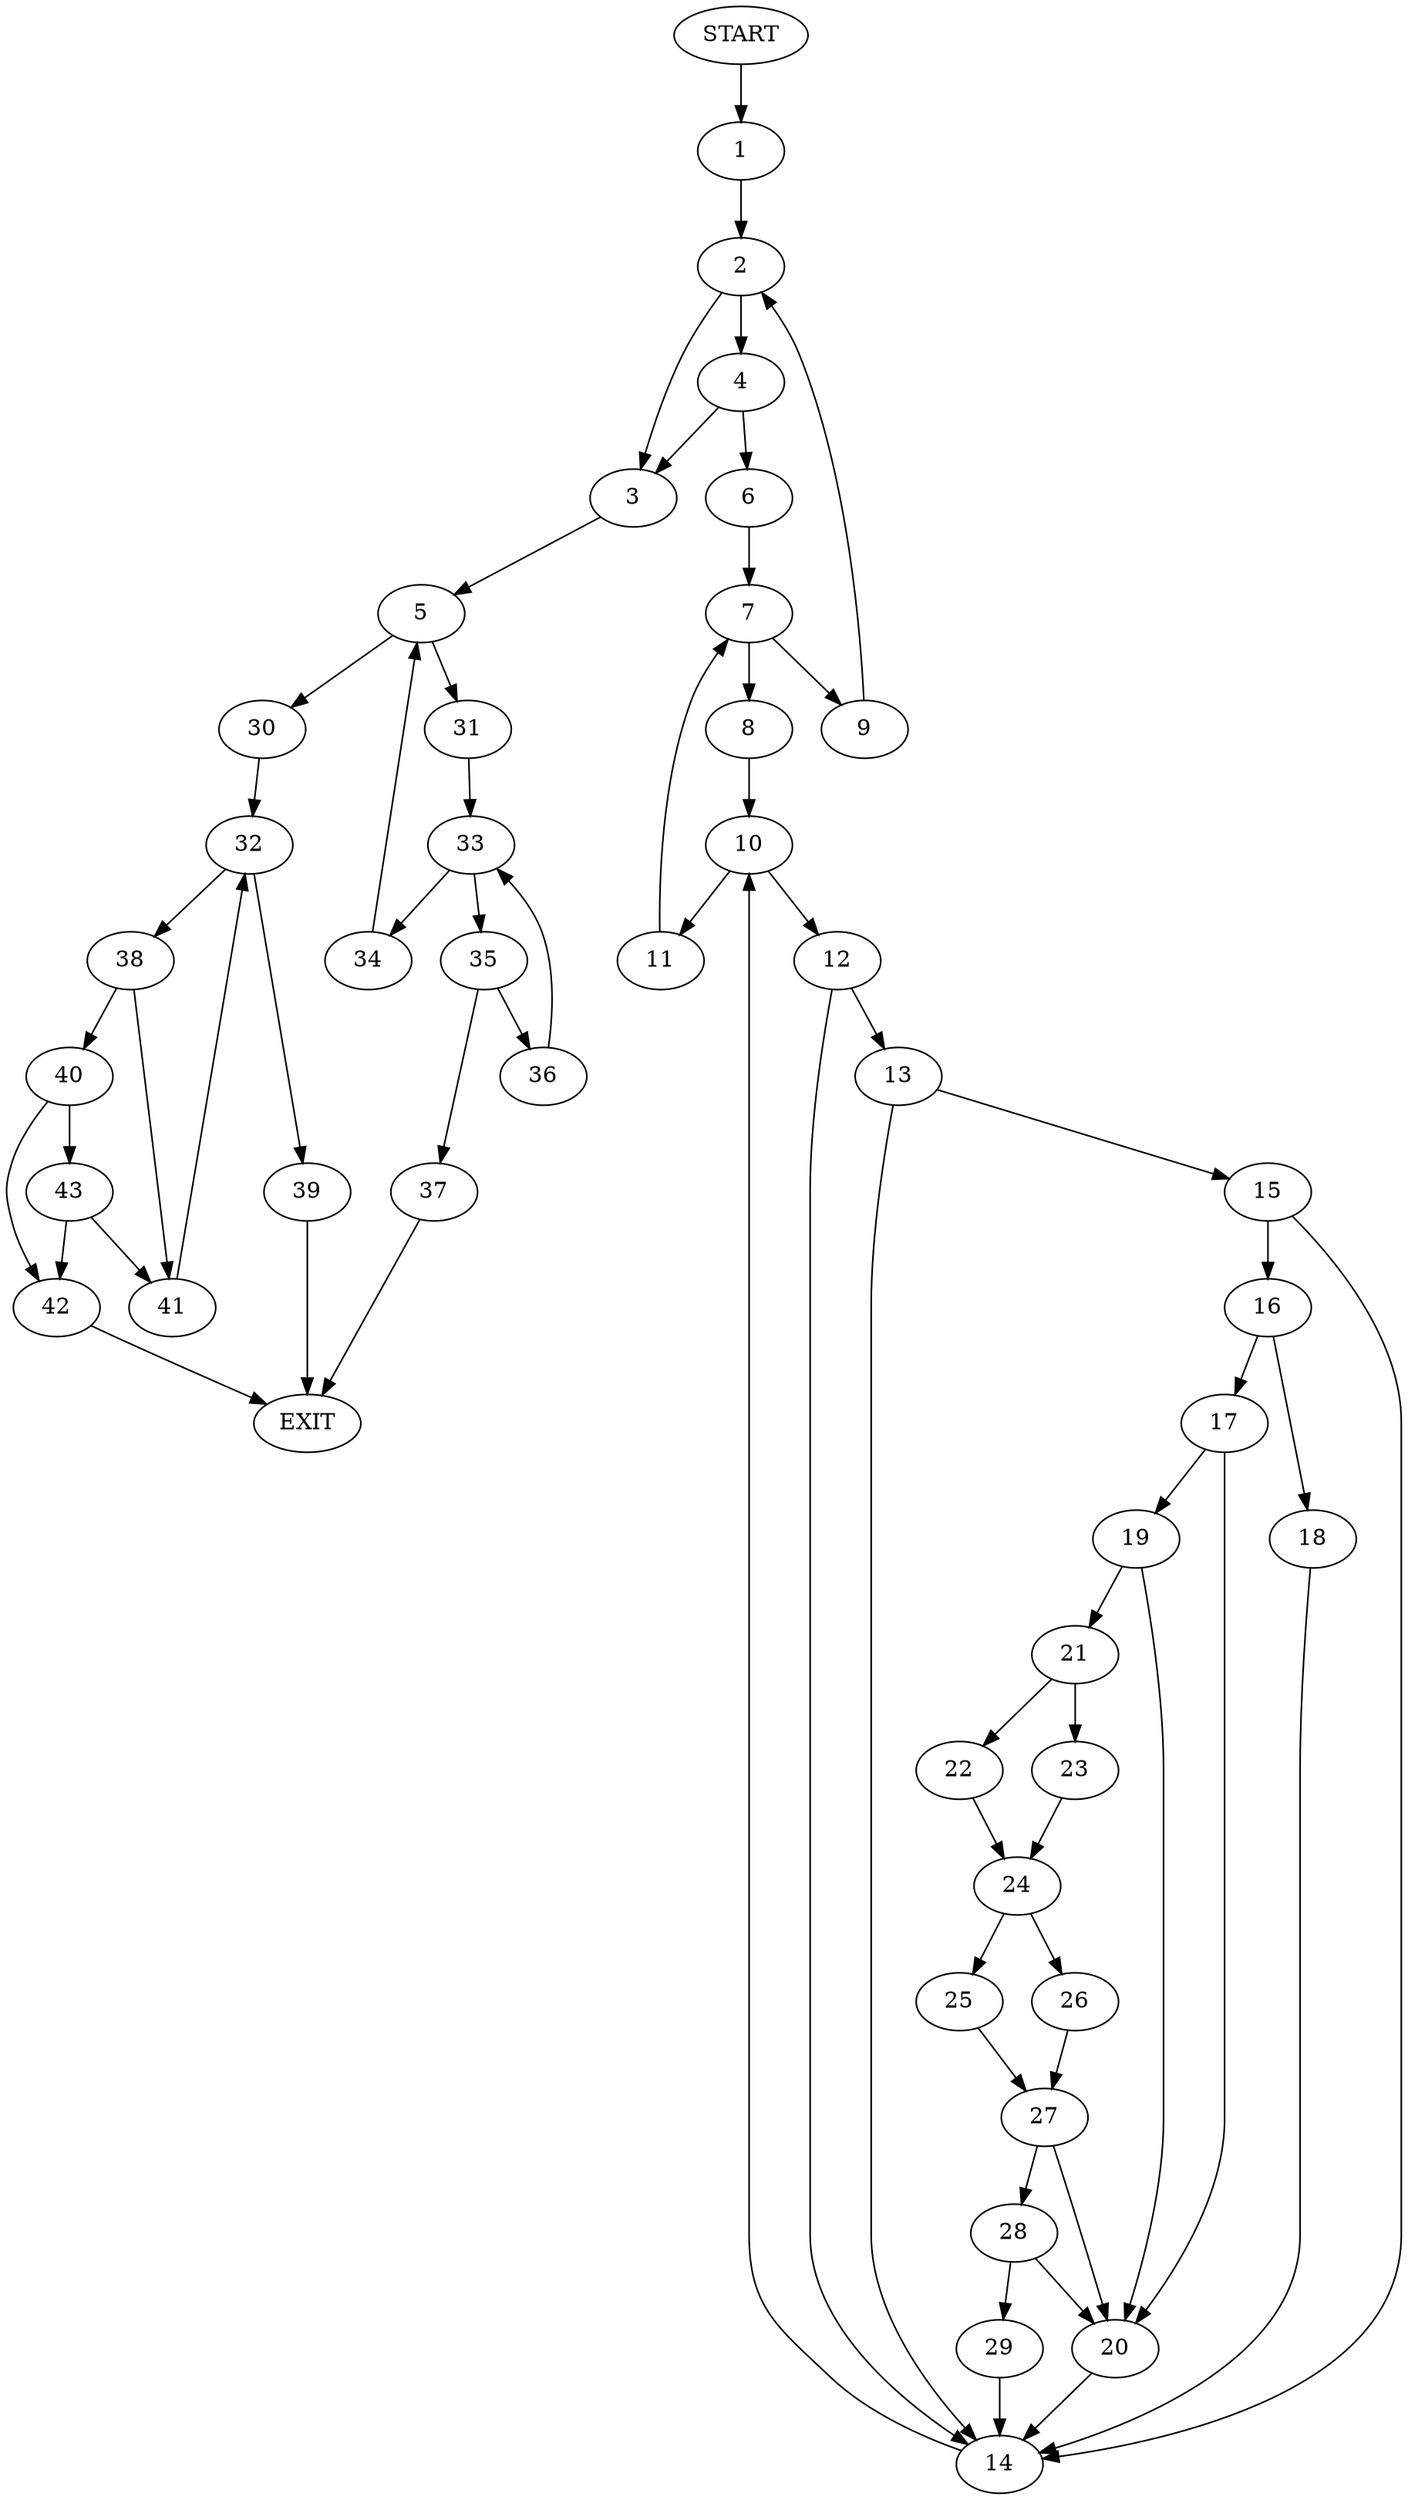 digraph {
0 [label="START"]
44 [label="EXIT"]
0 -> 1
1 -> 2
2 -> 3
2 -> 4
3 -> 5
4 -> 3
4 -> 6
6 -> 7
7 -> 8
7 -> 9
8 -> 10
9 -> 2
10 -> 11
10 -> 12
12 -> 13
12 -> 14
11 -> 7
14 -> 10
13 -> 14
13 -> 15
15 -> 16
15 -> 14
16 -> 17
16 -> 18
17 -> 19
17 -> 20
18 -> 14
20 -> 14
19 -> 20
19 -> 21
21 -> 22
21 -> 23
23 -> 24
22 -> 24
24 -> 25
24 -> 26
25 -> 27
26 -> 27
27 -> 20
27 -> 28
28 -> 20
28 -> 29
29 -> 14
5 -> 30
5 -> 31
30 -> 32
31 -> 33
33 -> 34
33 -> 35
34 -> 5
35 -> 36
35 -> 37
37 -> 44
36 -> 33
32 -> 38
32 -> 39
38 -> 40
38 -> 41
39 -> 44
41 -> 32
40 -> 42
40 -> 43
42 -> 44
43 -> 42
43 -> 41
}
